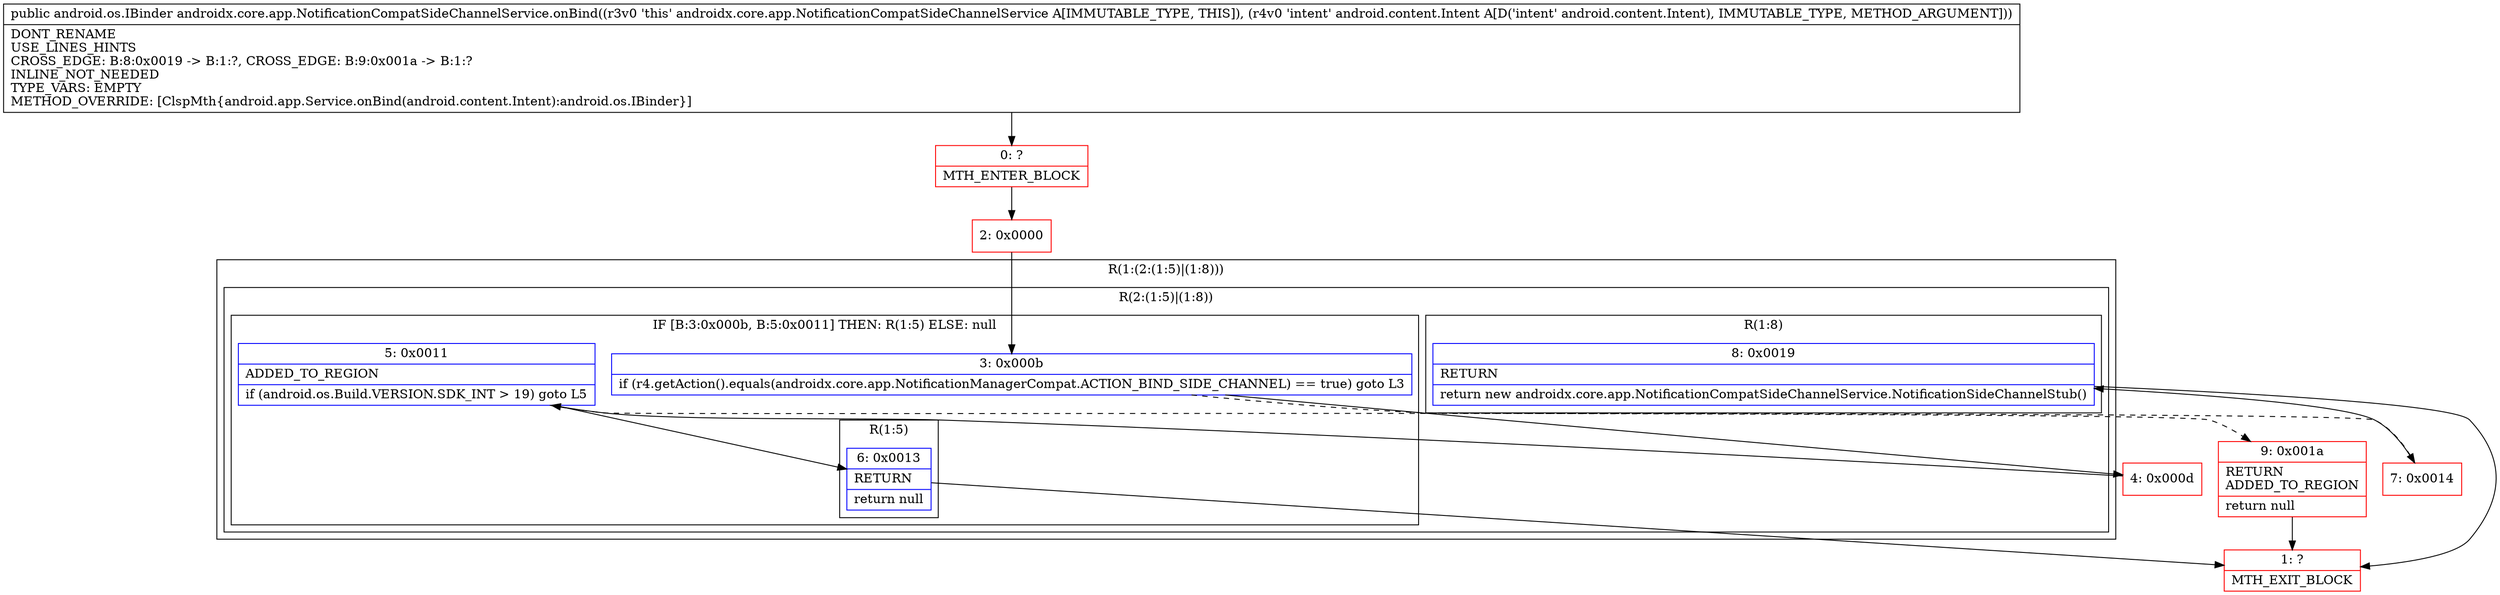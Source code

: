 digraph "CFG forandroidx.core.app.NotificationCompatSideChannelService.onBind(Landroid\/content\/Intent;)Landroid\/os\/IBinder;" {
subgraph cluster_Region_1871191744 {
label = "R(1:(2:(1:5)|(1:8)))";
node [shape=record,color=blue];
subgraph cluster_Region_609203361 {
label = "R(2:(1:5)|(1:8))";
node [shape=record,color=blue];
subgraph cluster_IfRegion_2014926874 {
label = "IF [B:3:0x000b, B:5:0x0011] THEN: R(1:5) ELSE: null";
node [shape=record,color=blue];
Node_3 [shape=record,label="{3\:\ 0x000b|if (r4.getAction().equals(androidx.core.app.NotificationManagerCompat.ACTION_BIND_SIDE_CHANNEL) == true) goto L3\l}"];
Node_5 [shape=record,label="{5\:\ 0x0011|ADDED_TO_REGION\l|if (android.os.Build.VERSION.SDK_INT \> 19) goto L5\l}"];
subgraph cluster_Region_754705102 {
label = "R(1:5)";
node [shape=record,color=blue];
Node_6 [shape=record,label="{6\:\ 0x0013|RETURN\l|return null\l}"];
}
}
subgraph cluster_Region_61507471 {
label = "R(1:8)";
node [shape=record,color=blue];
Node_8 [shape=record,label="{8\:\ 0x0019|RETURN\l|return new androidx.core.app.NotificationCompatSideChannelService.NotificationSideChannelStub()\l}"];
}
}
}
Node_0 [shape=record,color=red,label="{0\:\ ?|MTH_ENTER_BLOCK\l}"];
Node_2 [shape=record,color=red,label="{2\:\ 0x0000}"];
Node_4 [shape=record,color=red,label="{4\:\ 0x000d}"];
Node_1 [shape=record,color=red,label="{1\:\ ?|MTH_EXIT_BLOCK\l}"];
Node_7 [shape=record,color=red,label="{7\:\ 0x0014}"];
Node_9 [shape=record,color=red,label="{9\:\ 0x001a|RETURN\lADDED_TO_REGION\l|return null\l}"];
MethodNode[shape=record,label="{public android.os.IBinder androidx.core.app.NotificationCompatSideChannelService.onBind((r3v0 'this' androidx.core.app.NotificationCompatSideChannelService A[IMMUTABLE_TYPE, THIS]), (r4v0 'intent' android.content.Intent A[D('intent' android.content.Intent), IMMUTABLE_TYPE, METHOD_ARGUMENT]))  | DONT_RENAME\lUSE_LINES_HINTS\lCROSS_EDGE: B:8:0x0019 \-\> B:1:?, CROSS_EDGE: B:9:0x001a \-\> B:1:?\lINLINE_NOT_NEEDED\lTYPE_VARS: EMPTY\lMETHOD_OVERRIDE: [ClspMth\{android.app.Service.onBind(android.content.Intent):android.os.IBinder\}]\l}"];
MethodNode -> Node_0;Node_3 -> Node_4;
Node_3 -> Node_9[style=dashed];
Node_5 -> Node_6;
Node_5 -> Node_7[style=dashed];
Node_6 -> Node_1;
Node_8 -> Node_1;
Node_0 -> Node_2;
Node_2 -> Node_3;
Node_4 -> Node_5;
Node_7 -> Node_8;
Node_9 -> Node_1;
}

